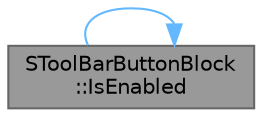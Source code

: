 digraph "SToolBarButtonBlock::IsEnabled"
{
 // INTERACTIVE_SVG=YES
 // LATEX_PDF_SIZE
  bgcolor="transparent";
  edge [fontname=Helvetica,fontsize=10,labelfontname=Helvetica,labelfontsize=10];
  node [fontname=Helvetica,fontsize=10,shape=box,height=0.2,width=0.4];
  rankdir="RL";
  Node1 [id="Node000001",label="SToolBarButtonBlock\l::IsEnabled",height=0.2,width=0.4,color="gray40", fillcolor="grey60", style="filled", fontcolor="black",tooltip="Called by Slate to determine if this button is enabled."];
  Node1 -> Node1 [id="edge1_Node000001_Node000001",dir="back",color="steelblue1",style="solid",tooltip=" "];
}
